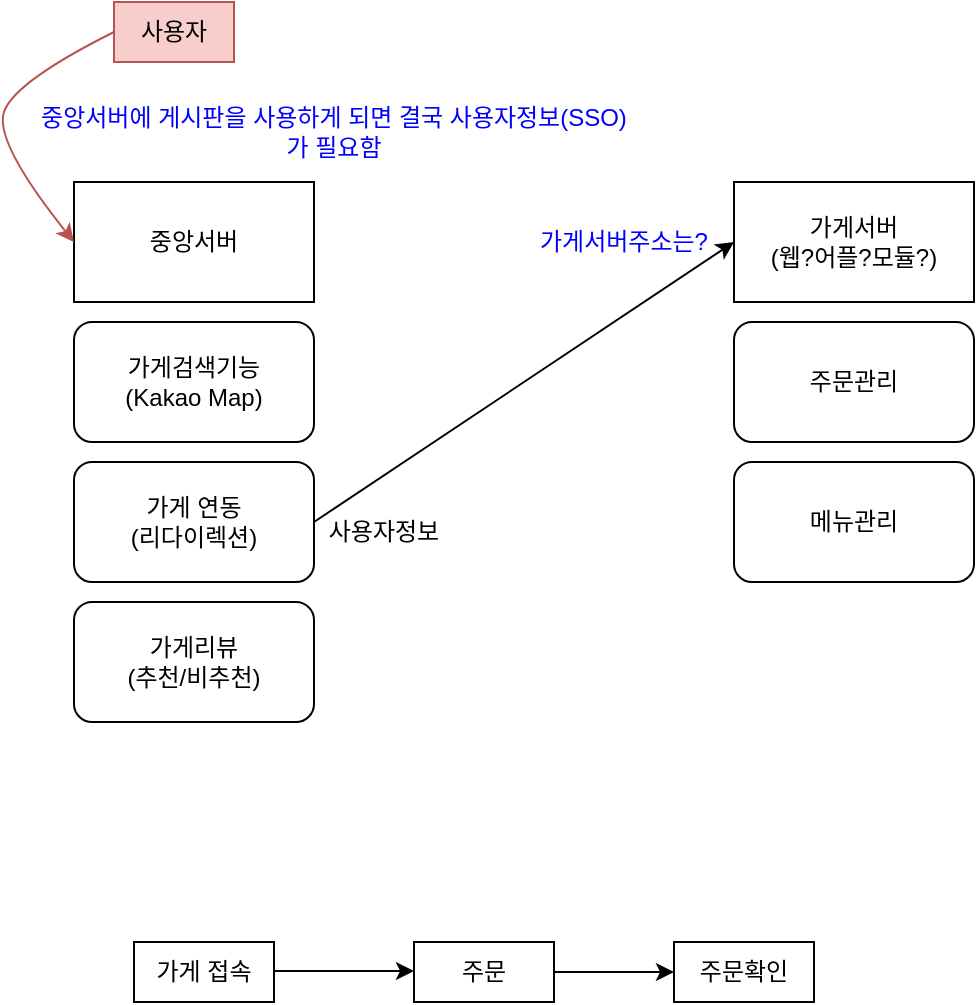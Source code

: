 <mxfile version="18.0.1" type="github"><diagram id="Oe40PsTyHcW-FMHzOD9r" name="Page-1"><mxGraphModel dx="1349" dy="802" grid="1" gridSize="10" guides="1" tooltips="1" connect="1" arrows="1" fold="1" page="1" pageScale="1" pageWidth="827" pageHeight="1169" math="0" shadow="0"><root><mxCell id="0"/><mxCell id="1" parent="0"/><mxCell id="jmI6zEyNby9SI2KMPlNg-1" value="중앙서버" style="rounded=0;whiteSpace=wrap;html=1;" parent="1" vertex="1"><mxGeometry x="60" y="110" width="120" height="60" as="geometry"/></mxCell><mxCell id="jmI6zEyNby9SI2KMPlNg-2" value="가게검색기능&lt;br&gt;(Kakao Map)" style="rounded=1;whiteSpace=wrap;html=1;" parent="1" vertex="1"><mxGeometry x="60" y="180" width="120" height="60" as="geometry"/></mxCell><mxCell id="jmI6zEyNby9SI2KMPlNg-3" value="가게리뷰&lt;br&gt;(추천/비추천)" style="rounded=1;whiteSpace=wrap;html=1;" parent="1" vertex="1"><mxGeometry x="60" y="320" width="120" height="60" as="geometry"/></mxCell><mxCell id="jmI6zEyNby9SI2KMPlNg-4" value="가게 연동&lt;br&gt;(리다이렉션)" style="rounded=1;whiteSpace=wrap;html=1;" parent="1" vertex="1"><mxGeometry x="60" y="250" width="120" height="60" as="geometry"/></mxCell><mxCell id="jmI6zEyNby9SI2KMPlNg-5" value="가게서버&lt;br&gt;(웹?어플?모듈?)" style="rounded=0;whiteSpace=wrap;html=1;" parent="1" vertex="1"><mxGeometry x="390" y="110" width="120" height="60" as="geometry"/></mxCell><mxCell id="jmI6zEyNby9SI2KMPlNg-6" value="주문관리" style="rounded=1;whiteSpace=wrap;html=1;" parent="1" vertex="1"><mxGeometry x="390" y="180" width="120" height="60" as="geometry"/></mxCell><mxCell id="jmI6zEyNby9SI2KMPlNg-7" value="메뉴관리" style="rounded=1;whiteSpace=wrap;html=1;" parent="1" vertex="1"><mxGeometry x="390" y="250" width="120" height="60" as="geometry"/></mxCell><mxCell id="jmI6zEyNby9SI2KMPlNg-8" value="" style="endArrow=classic;html=1;rounded=0;entryX=0;entryY=0.5;entryDx=0;entryDy=0;" parent="1" target="jmI6zEyNby9SI2KMPlNg-5" edge="1"><mxGeometry width="50" height="50" relative="1" as="geometry"><mxPoint x="180" y="280" as="sourcePoint"/><mxPoint x="230" y="230" as="targetPoint"/></mxGeometry></mxCell><mxCell id="jmI6zEyNby9SI2KMPlNg-9" value="사용자정보" style="text;html=1;strokeColor=none;fillColor=none;align=center;verticalAlign=middle;whiteSpace=wrap;rounded=0;" parent="1" vertex="1"><mxGeometry x="180" y="270" width="70" height="30" as="geometry"/></mxCell><mxCell id="jmI6zEyNby9SI2KMPlNg-12" value="사용자" style="text;html=1;strokeColor=#b85450;fillColor=#f8cecc;align=center;verticalAlign=middle;whiteSpace=wrap;rounded=0;" parent="1" vertex="1"><mxGeometry x="80" y="20" width="60" height="30" as="geometry"/></mxCell><mxCell id="jmI6zEyNby9SI2KMPlNg-13" value="" style="curved=1;endArrow=classic;html=1;rounded=0;exitX=0;exitY=0.5;exitDx=0;exitDy=0;entryX=0;entryY=0.5;entryDx=0;entryDy=0;fillColor=#f8cecc;strokeColor=#b85450;" parent="1" source="jmI6zEyNby9SI2KMPlNg-12" target="jmI6zEyNby9SI2KMPlNg-1" edge="1"><mxGeometry width="50" height="50" relative="1" as="geometry"><mxPoint x="390" y="400" as="sourcePoint"/><mxPoint x="440" y="350" as="targetPoint"/><Array as="points"><mxPoint x="30" y="60"/><mxPoint x="20" y="90"/></Array></mxGeometry></mxCell><mxCell id="jmI6zEyNby9SI2KMPlNg-15" value="중앙서버에 게시판을 사용하게 되면 결국 사용자정보(SSO)가 필요함" style="text;html=1;strokeColor=none;fillColor=none;align=center;verticalAlign=middle;whiteSpace=wrap;rounded=0;fontColor=#0000FF;" parent="1" vertex="1"><mxGeometry x="40" y="70" width="300" height="30" as="geometry"/></mxCell><mxCell id="jmI6zEyNby9SI2KMPlNg-16" value="가게서버주소는?" style="text;html=1;strokeColor=none;fillColor=none;align=center;verticalAlign=middle;whiteSpace=wrap;rounded=0;fontColor=#0000FF;" parent="1" vertex="1"><mxGeometry x="280" y="125" width="110" height="30" as="geometry"/></mxCell><mxCell id="jmI6zEyNby9SI2KMPlNg-17" value="가게 접속" style="rounded=0;whiteSpace=wrap;html=1;fontColor=#000000;fillColor=none;" parent="1" vertex="1"><mxGeometry x="90" y="490" width="70" height="30" as="geometry"/></mxCell><mxCell id="jmI6zEyNby9SI2KMPlNg-18" value="" style="endArrow=classic;html=1;rounded=0;fontColor=#000000;" parent="1" edge="1"><mxGeometry width="50" height="50" relative="1" as="geometry"><mxPoint x="160" y="504.5" as="sourcePoint"/><mxPoint x="230" y="504.5" as="targetPoint"/></mxGeometry></mxCell><mxCell id="jmI6zEyNby9SI2KMPlNg-22" value="" style="edgeStyle=orthogonalEdgeStyle;rounded=0;orthogonalLoop=1;jettySize=auto;html=1;fontColor=#000000;" parent="1" source="jmI6zEyNby9SI2KMPlNg-19" target="jmI6zEyNby9SI2KMPlNg-21" edge="1"><mxGeometry relative="1" as="geometry"/></mxCell><mxCell id="jmI6zEyNby9SI2KMPlNg-19" value="주문" style="rounded=0;whiteSpace=wrap;html=1;fontColor=#000000;fillColor=none;" parent="1" vertex="1"><mxGeometry x="230" y="490" width="70" height="30" as="geometry"/></mxCell><mxCell id="jmI6zEyNby9SI2KMPlNg-21" value="주문확인" style="rounded=0;whiteSpace=wrap;html=1;fontColor=#000000;fillColor=none;" parent="1" vertex="1"><mxGeometry x="360" y="490" width="70" height="30" as="geometry"/></mxCell></root></mxGraphModel></diagram></mxfile>
